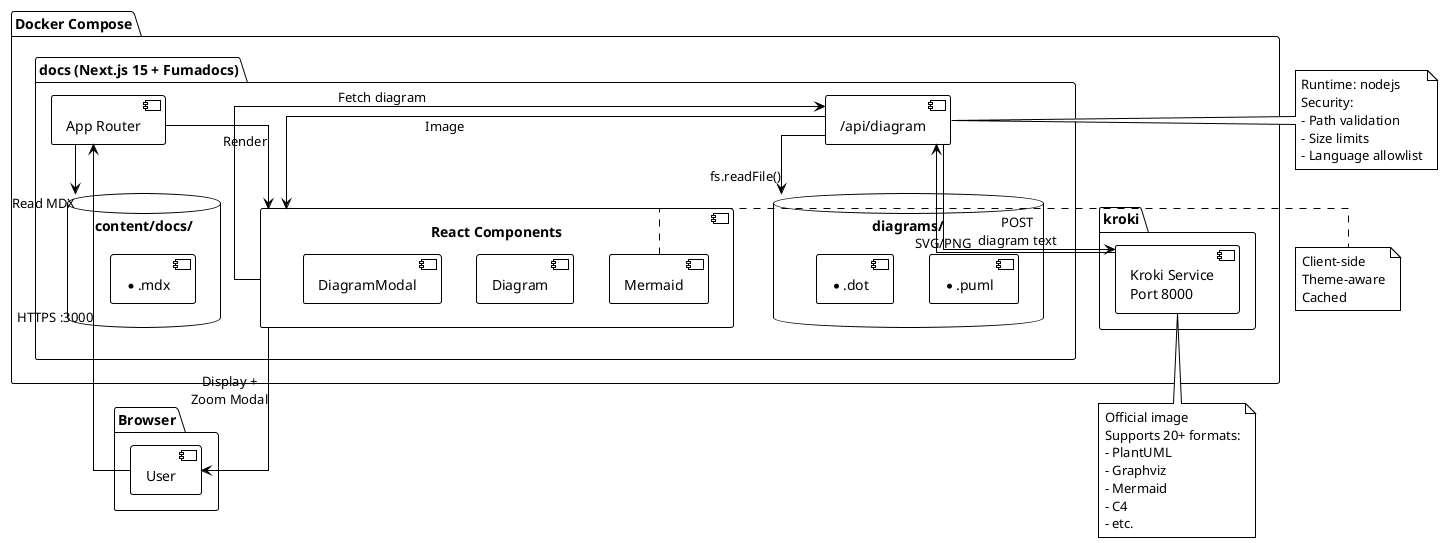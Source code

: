 @startuml
!theme plain
skinparam linetype ortho

package "Browser" {
  [User] as User
}

package "Docker Compose" {

  package "docs (Next.js 15 + Fumadocs)" {
    component "App Router" as Router
    component "React Components" as Components {
      [Mermaid]
      [Diagram]
      [DiagramModal]
    }
    component "/api/diagram" as API
    database "diagrams/" as Files {
      [*.puml]
      [*.dot]
    }
    database "content/docs/" as Content {
      [*.mdx]
    }
  }

  package "kroki" {
    [Kroki Service\nPort 8000] as Kroki
  }
}

User --> Router : "HTTPS :3000"
Router --> Content : "Read MDX"
Router --> Components : "Render"
Components --> API : "Fetch diagram"
API --> Files : "fs.readFile()"
API --> Kroki : "POST\ndiagram text"
Kroki --> API : "SVG/PNG"
API --> Components : "Image"
Components --> User : "Display +\nZoom Modal"

note right of Mermaid
  Client-side
  Theme-aware
  Cached
end note

note right of API
  Runtime: nodejs
  Security:
  - Path validation
  - Size limits
  - Language allowlist
end note

note bottom of Kroki
  Official image
  Supports 20+ formats:
  - PlantUML
  - Graphviz
  - Mermaid
  - C4
  - etc.
end note

@enduml
